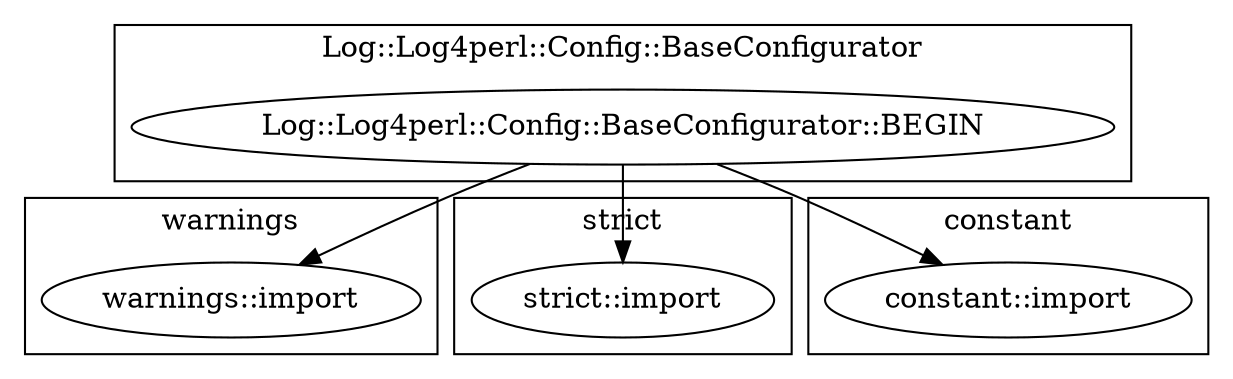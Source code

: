 digraph {
graph [overlap=false]
subgraph cluster_Log_Log4perl_Config_BaseConfigurator {
	label="Log::Log4perl::Config::BaseConfigurator";
	"Log::Log4perl::Config::BaseConfigurator::BEGIN";
}
subgraph cluster_warnings {
	label="warnings";
	"warnings::import";
}
subgraph cluster_strict {
	label="strict";
	"strict::import";
}
subgraph cluster_constant {
	label="constant";
	"constant::import";
}
"Log::Log4perl::Config::BaseConfigurator::BEGIN" -> "constant::import";
"Log::Log4perl::Config::BaseConfigurator::BEGIN" -> "warnings::import";
"Log::Log4perl::Config::BaseConfigurator::BEGIN" -> "strict::import";
}
